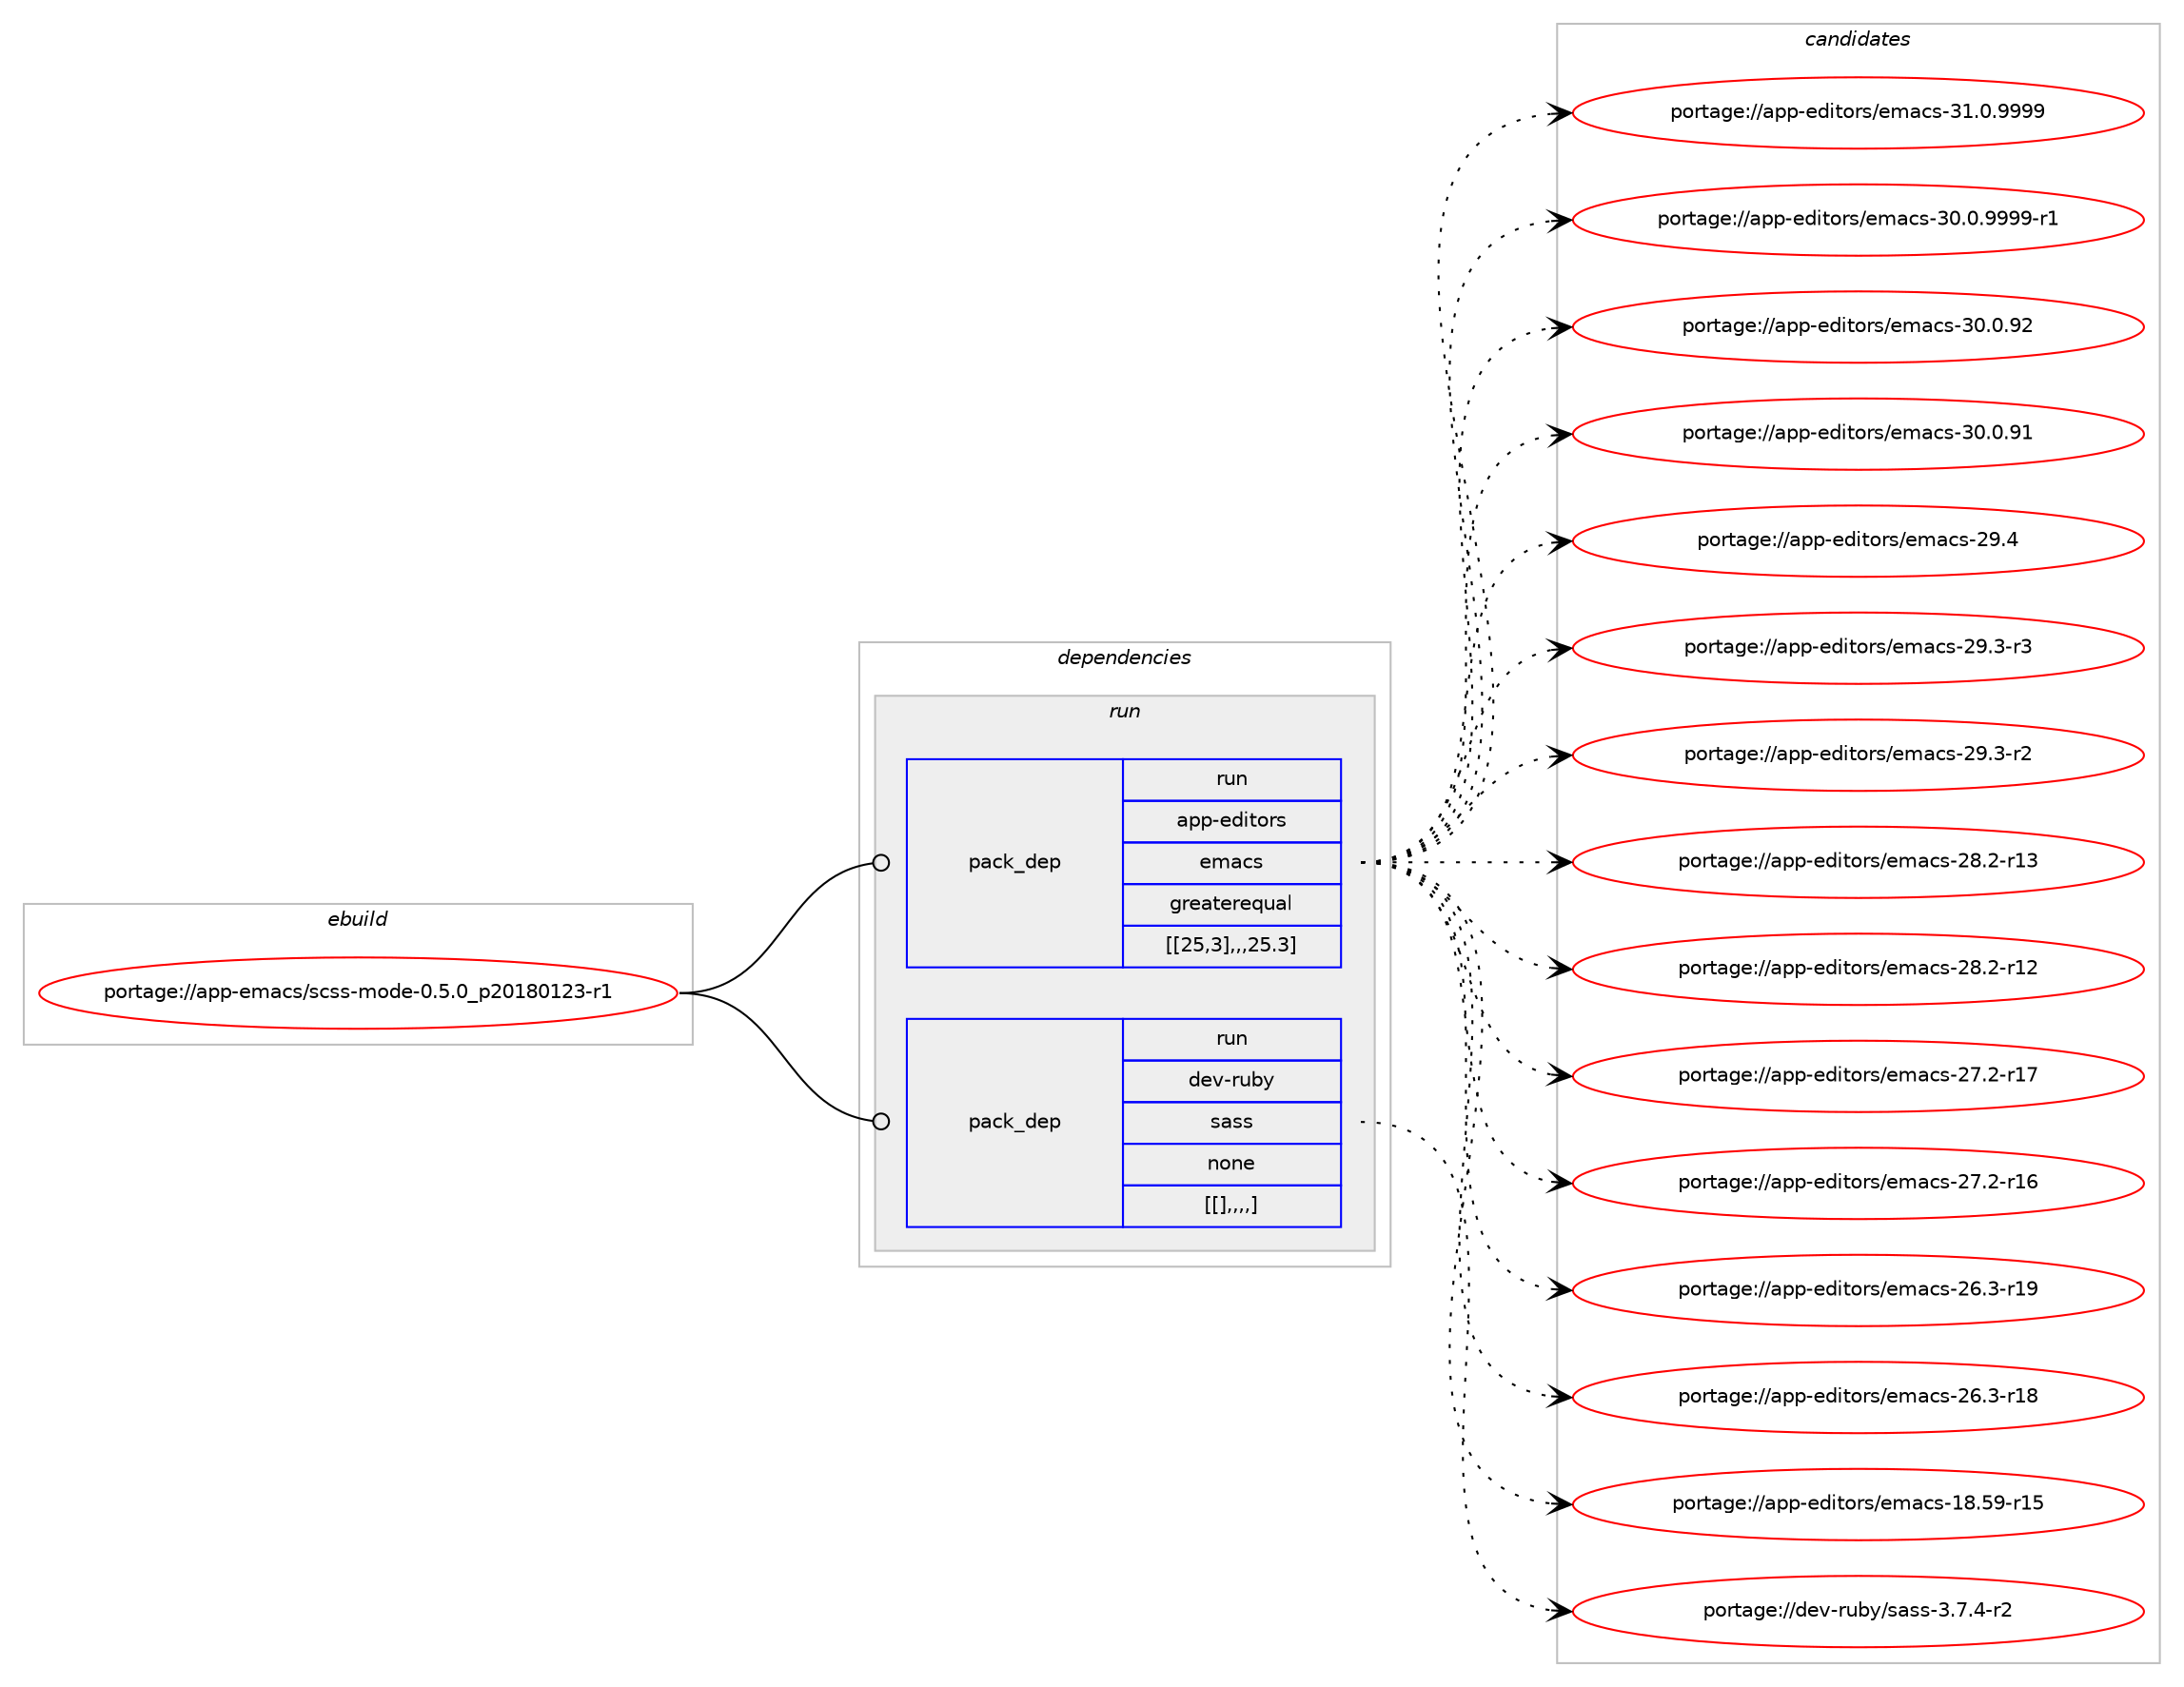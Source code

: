 digraph prolog {

# *************
# Graph options
# *************

newrank=true;
concentrate=true;
compound=true;
graph [rankdir=LR,fontname=Helvetica,fontsize=10,ranksep=1.5];#, ranksep=2.5, nodesep=0.2];
edge  [arrowhead=vee];
node  [fontname=Helvetica,fontsize=10];

# **********
# The ebuild
# **********

subgraph cluster_leftcol {
color=gray;
label=<<i>ebuild</i>>;
id [label="portage://app-emacs/scss-mode-0.5.0_p20180123-r1", color=red, width=4, href="../app-emacs/scss-mode-0.5.0_p20180123-r1.svg"];
}

# ****************
# The dependencies
# ****************

subgraph cluster_midcol {
color=gray;
label=<<i>dependencies</i>>;
subgraph cluster_compile {
fillcolor="#eeeeee";
style=filled;
label=<<i>compile</i>>;
}
subgraph cluster_compileandrun {
fillcolor="#eeeeee";
style=filled;
label=<<i>compile and run</i>>;
}
subgraph cluster_run {
fillcolor="#eeeeee";
style=filled;
label=<<i>run</i>>;
subgraph pack17355 {
dependency24105 [label=<<TABLE BORDER="0" CELLBORDER="1" CELLSPACING="0" CELLPADDING="4" WIDTH="220"><TR><TD ROWSPAN="6" CELLPADDING="30">pack_dep</TD></TR><TR><TD WIDTH="110">run</TD></TR><TR><TD>app-editors</TD></TR><TR><TD>emacs</TD></TR><TR><TD>greaterequal</TD></TR><TR><TD>[[25,3],,,25.3]</TD></TR></TABLE>>, shape=none, color=blue];
}
id:e -> dependency24105:w [weight=20,style="solid",arrowhead="odot"];
subgraph pack17356 {
dependency24106 [label=<<TABLE BORDER="0" CELLBORDER="1" CELLSPACING="0" CELLPADDING="4" WIDTH="220"><TR><TD ROWSPAN="6" CELLPADDING="30">pack_dep</TD></TR><TR><TD WIDTH="110">run</TD></TR><TR><TD>dev-ruby</TD></TR><TR><TD>sass</TD></TR><TR><TD>none</TD></TR><TR><TD>[[],,,,]</TD></TR></TABLE>>, shape=none, color=blue];
}
id:e -> dependency24106:w [weight=20,style="solid",arrowhead="odot"];
}
}

# **************
# The candidates
# **************

subgraph cluster_choices {
rank=same;
color=gray;
label=<<i>candidates</i>>;

subgraph choice16396 {
color=black;
nodesep=1;
choice971121124510110010511611111411547101109979911545514946484657575757 [label="portage://app-editors/emacs-31.0.9999", color=red, width=4,href="../app-editors/emacs-31.0.9999.svg"];
choice9711211245101100105116111114115471011099799115455148464846575757574511449 [label="portage://app-editors/emacs-30.0.9999-r1", color=red, width=4,href="../app-editors/emacs-30.0.9999-r1.svg"];
choice97112112451011001051161111141154710110997991154551484648465750 [label="portage://app-editors/emacs-30.0.92", color=red, width=4,href="../app-editors/emacs-30.0.92.svg"];
choice97112112451011001051161111141154710110997991154551484648465749 [label="portage://app-editors/emacs-30.0.91", color=red, width=4,href="../app-editors/emacs-30.0.91.svg"];
choice97112112451011001051161111141154710110997991154550574652 [label="portage://app-editors/emacs-29.4", color=red, width=4,href="../app-editors/emacs-29.4.svg"];
choice971121124510110010511611111411547101109979911545505746514511451 [label="portage://app-editors/emacs-29.3-r3", color=red, width=4,href="../app-editors/emacs-29.3-r3.svg"];
choice971121124510110010511611111411547101109979911545505746514511450 [label="portage://app-editors/emacs-29.3-r2", color=red, width=4,href="../app-editors/emacs-29.3-r2.svg"];
choice97112112451011001051161111141154710110997991154550564650451144951 [label="portage://app-editors/emacs-28.2-r13", color=red, width=4,href="../app-editors/emacs-28.2-r13.svg"];
choice97112112451011001051161111141154710110997991154550564650451144950 [label="portage://app-editors/emacs-28.2-r12", color=red, width=4,href="../app-editors/emacs-28.2-r12.svg"];
choice97112112451011001051161111141154710110997991154550554650451144955 [label="portage://app-editors/emacs-27.2-r17", color=red, width=4,href="../app-editors/emacs-27.2-r17.svg"];
choice97112112451011001051161111141154710110997991154550554650451144954 [label="portage://app-editors/emacs-27.2-r16", color=red, width=4,href="../app-editors/emacs-27.2-r16.svg"];
choice97112112451011001051161111141154710110997991154550544651451144957 [label="portage://app-editors/emacs-26.3-r19", color=red, width=4,href="../app-editors/emacs-26.3-r19.svg"];
choice97112112451011001051161111141154710110997991154550544651451144956 [label="portage://app-editors/emacs-26.3-r18", color=red, width=4,href="../app-editors/emacs-26.3-r18.svg"];
choice9711211245101100105116111114115471011099799115454956465357451144953 [label="portage://app-editors/emacs-18.59-r15", color=red, width=4,href="../app-editors/emacs-18.59-r15.svg"];
dependency24105:e -> choice971121124510110010511611111411547101109979911545514946484657575757:w [style=dotted,weight="100"];
dependency24105:e -> choice9711211245101100105116111114115471011099799115455148464846575757574511449:w [style=dotted,weight="100"];
dependency24105:e -> choice97112112451011001051161111141154710110997991154551484648465750:w [style=dotted,weight="100"];
dependency24105:e -> choice97112112451011001051161111141154710110997991154551484648465749:w [style=dotted,weight="100"];
dependency24105:e -> choice97112112451011001051161111141154710110997991154550574652:w [style=dotted,weight="100"];
dependency24105:e -> choice971121124510110010511611111411547101109979911545505746514511451:w [style=dotted,weight="100"];
dependency24105:e -> choice971121124510110010511611111411547101109979911545505746514511450:w [style=dotted,weight="100"];
dependency24105:e -> choice97112112451011001051161111141154710110997991154550564650451144951:w [style=dotted,weight="100"];
dependency24105:e -> choice97112112451011001051161111141154710110997991154550564650451144950:w [style=dotted,weight="100"];
dependency24105:e -> choice97112112451011001051161111141154710110997991154550554650451144955:w [style=dotted,weight="100"];
dependency24105:e -> choice97112112451011001051161111141154710110997991154550554650451144954:w [style=dotted,weight="100"];
dependency24105:e -> choice97112112451011001051161111141154710110997991154550544651451144957:w [style=dotted,weight="100"];
dependency24105:e -> choice97112112451011001051161111141154710110997991154550544651451144956:w [style=dotted,weight="100"];
dependency24105:e -> choice9711211245101100105116111114115471011099799115454956465357451144953:w [style=dotted,weight="100"];
}
subgraph choice16451 {
color=black;
nodesep=1;
choice100101118451141179812147115971151154551465546524511450 [label="portage://dev-ruby/sass-3.7.4-r2", color=red, width=4,href="../dev-ruby/sass-3.7.4-r2.svg"];
dependency24106:e -> choice100101118451141179812147115971151154551465546524511450:w [style=dotted,weight="100"];
}
}

}
